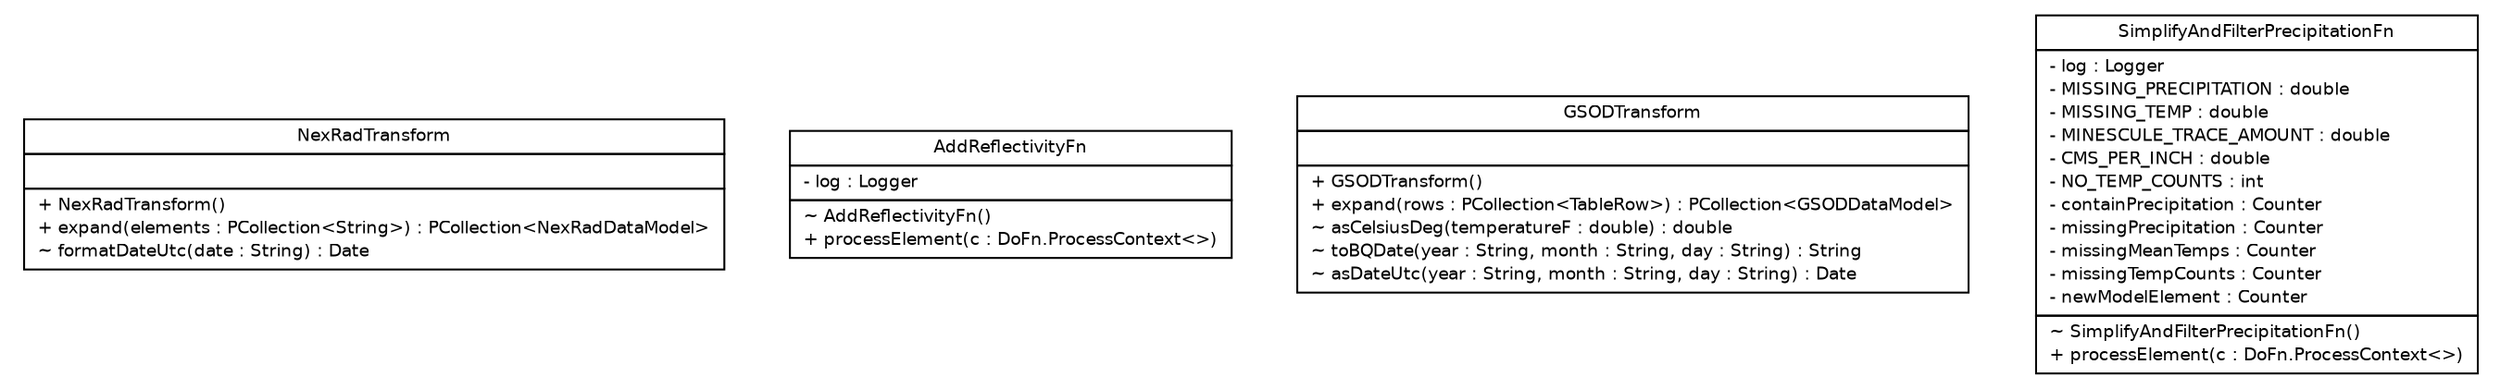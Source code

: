 #!/usr/local/bin/dot
#
# Class diagram 
# Generated by UMLGraph version R5_6-24-gf6e263 (http://www.umlgraph.org/)
#

digraph G {
	edge [fontname="Helvetica",fontsize=10,labelfontname="Helvetica",labelfontsize=10];
	node [fontname="Helvetica",fontsize=10,shape=plaintext];
	nodesep=0.25;
	ranksep=0.5;
	// com.ohair.stephen.edp.transform.NexRadTransform
	c68 [label=<<table title="com.ohair.stephen.edp.transform.NexRadTransform" border="0" cellborder="1" cellspacing="0" cellpadding="2" port="p" href="./NexRadTransform.html">
		<tr><td><table border="0" cellspacing="0" cellpadding="1">
<tr><td align="center" balign="center"> NexRadTransform </td></tr>
		</table></td></tr>
		<tr><td><table border="0" cellspacing="0" cellpadding="1">
<tr><td align="left" balign="left">  </td></tr>
		</table></td></tr>
		<tr><td><table border="0" cellspacing="0" cellpadding="1">
<tr><td align="left" balign="left"> + NexRadTransform() </td></tr>
<tr><td align="left" balign="left"> + expand(elements : PCollection&lt;String&gt;) : PCollection&lt;NexRadDataModel&gt; </td></tr>
<tr><td align="left" balign="left"> ~ formatDateUtc(date : String) : Date </td></tr>
		</table></td></tr>
		</table>>, URL="./NexRadTransform.html", fontname="Helvetica", fontcolor="black", fontsize=9.0];
	// com.ohair.stephen.edp.transform.NexRadTransform.AddReflectivityFn
	c69 [label=<<table title="com.ohair.stephen.edp.transform.NexRadTransform.AddReflectivityFn" border="0" cellborder="1" cellspacing="0" cellpadding="2" port="p" href="./NexRadTransform.AddReflectivityFn.html">
		<tr><td><table border="0" cellspacing="0" cellpadding="1">
<tr><td align="center" balign="center"> AddReflectivityFn </td></tr>
		</table></td></tr>
		<tr><td><table border="0" cellspacing="0" cellpadding="1">
<tr><td align="left" balign="left"> - log : Logger </td></tr>
		</table></td></tr>
		<tr><td><table border="0" cellspacing="0" cellpadding="1">
<tr><td align="left" balign="left"> ~ AddReflectivityFn() </td></tr>
<tr><td align="left" balign="left"> + processElement(c : DoFn.ProcessContext&lt;&gt;) </td></tr>
		</table></td></tr>
		</table>>, URL="./NexRadTransform.AddReflectivityFn.html", fontname="Helvetica", fontcolor="black", fontsize=9.0];
	// com.ohair.stephen.edp.transform.GSODTransform
	c70 [label=<<table title="com.ohair.stephen.edp.transform.GSODTransform" border="0" cellborder="1" cellspacing="0" cellpadding="2" port="p" href="./GSODTransform.html">
		<tr><td><table border="0" cellspacing="0" cellpadding="1">
<tr><td align="center" balign="center"> GSODTransform </td></tr>
		</table></td></tr>
		<tr><td><table border="0" cellspacing="0" cellpadding="1">
<tr><td align="left" balign="left">  </td></tr>
		</table></td></tr>
		<tr><td><table border="0" cellspacing="0" cellpadding="1">
<tr><td align="left" balign="left"> + GSODTransform() </td></tr>
<tr><td align="left" balign="left"> + expand(rows : PCollection&lt;TableRow&gt;) : PCollection&lt;GSODDataModel&gt; </td></tr>
<tr><td align="left" balign="left"> ~ asCelsiusDeg(temperatureF : double) : double </td></tr>
<tr><td align="left" balign="left"> ~ toBQDate(year : String, month : String, day : String) : String </td></tr>
<tr><td align="left" balign="left"> ~ asDateUtc(year : String, month : String, day : String) : Date </td></tr>
		</table></td></tr>
		</table>>, URL="./GSODTransform.html", fontname="Helvetica", fontcolor="black", fontsize=9.0];
	// com.ohair.stephen.edp.transform.GSODTransform.SimplifyAndFilterPrecipitationFn
	c71 [label=<<table title="com.ohair.stephen.edp.transform.GSODTransform.SimplifyAndFilterPrecipitationFn" border="0" cellborder="1" cellspacing="0" cellpadding="2" port="p" href="./GSODTransform.SimplifyAndFilterPrecipitationFn.html">
		<tr><td><table border="0" cellspacing="0" cellpadding="1">
<tr><td align="center" balign="center"> SimplifyAndFilterPrecipitationFn </td></tr>
		</table></td></tr>
		<tr><td><table border="0" cellspacing="0" cellpadding="1">
<tr><td align="left" balign="left"> - log : Logger </td></tr>
<tr><td align="left" balign="left"> - MISSING_PRECIPITATION : double </td></tr>
<tr><td align="left" balign="left"> - MISSING_TEMP : double </td></tr>
<tr><td align="left" balign="left"> - MINESCULE_TRACE_AMOUNT : double </td></tr>
<tr><td align="left" balign="left"> - CMS_PER_INCH : double </td></tr>
<tr><td align="left" balign="left"> - NO_TEMP_COUNTS : int </td></tr>
<tr><td align="left" balign="left"> - containPrecipitation : Counter </td></tr>
<tr><td align="left" balign="left"> - missingPrecipitation : Counter </td></tr>
<tr><td align="left" balign="left"> - missingMeanTemps : Counter </td></tr>
<tr><td align="left" balign="left"> - missingTempCounts : Counter </td></tr>
<tr><td align="left" balign="left"> - newModelElement : Counter </td></tr>
		</table></td></tr>
		<tr><td><table border="0" cellspacing="0" cellpadding="1">
<tr><td align="left" balign="left"> ~ SimplifyAndFilterPrecipitationFn() </td></tr>
<tr><td align="left" balign="left"> + processElement(c : DoFn.ProcessContext&lt;&gt;) </td></tr>
		</table></td></tr>
		</table>>, URL="./GSODTransform.SimplifyAndFilterPrecipitationFn.html", fontname="Helvetica", fontcolor="black", fontsize=9.0];
}


